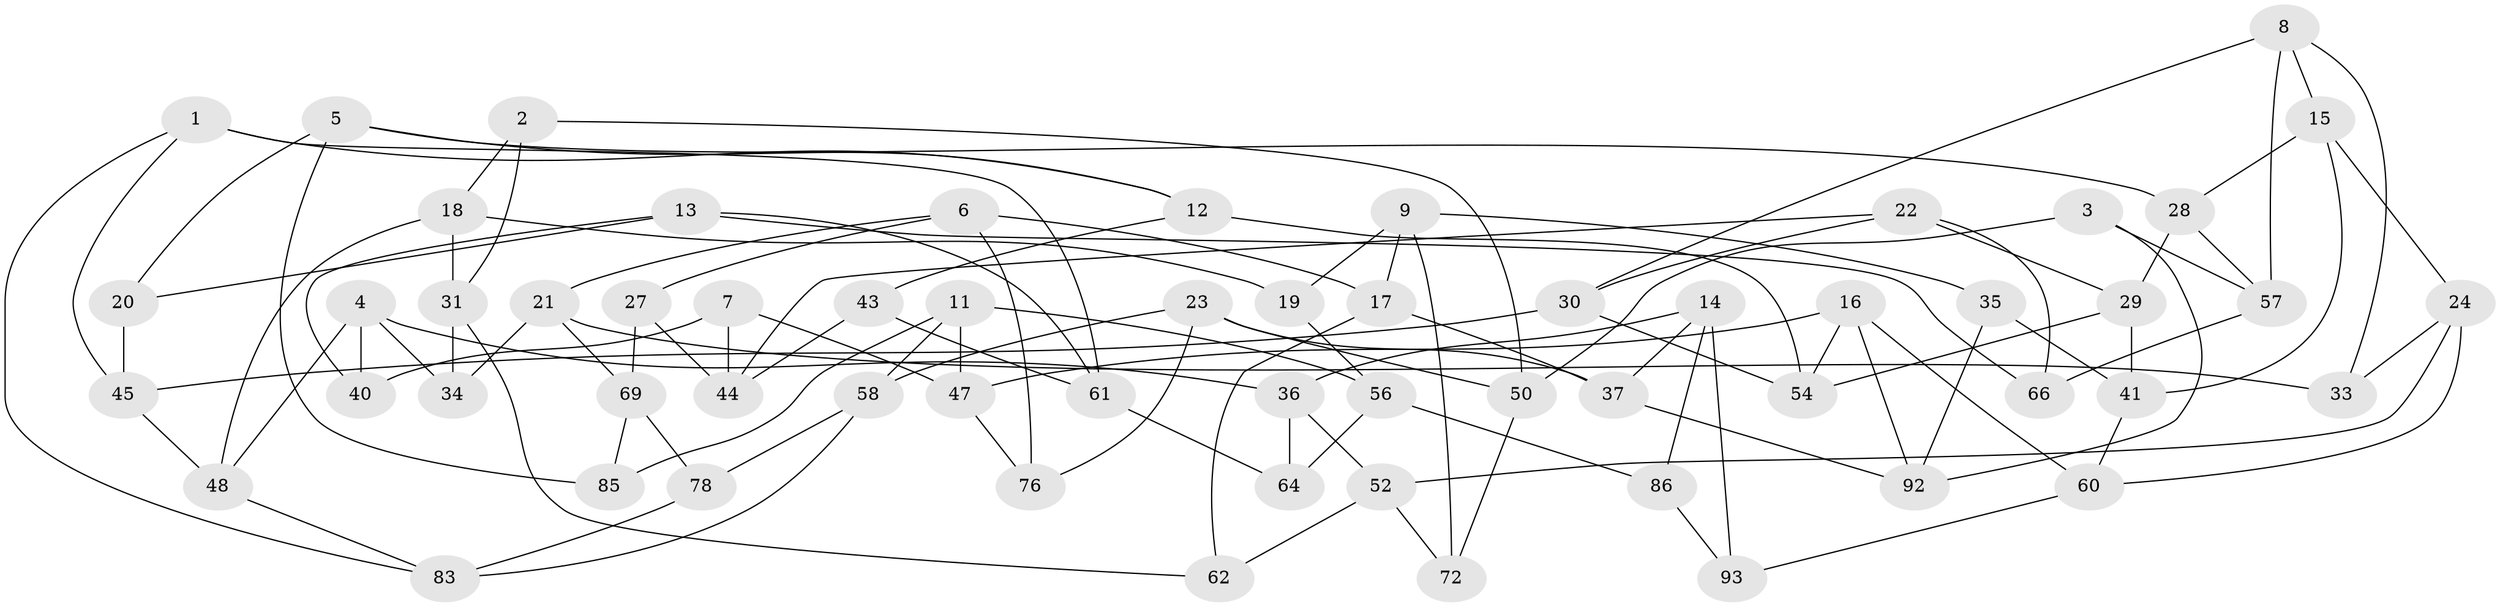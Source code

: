 // original degree distribution, {3: 1.0}
// Generated by graph-tools (version 1.1) at 2025/39/02/21/25 10:39:00]
// undirected, 60 vertices, 110 edges
graph export_dot {
graph [start="1"]
  node [color=gray90,style=filled];
  1 [super="+25"];
  2;
  3;
  4 [super="+87"];
  5 [super="+77"];
  6 [super="+38"];
  7;
  8 [super="+10"];
  9 [super="+26"];
  11 [super="+67"];
  12 [super="+42"];
  13 [super="+100"];
  14 [super="+71"];
  15 [super="+51"];
  16 [super="+81"];
  17 [super="+32"];
  18 [super="+84"];
  19;
  20;
  21 [super="+53"];
  22 [super="+90"];
  23 [super="+39"];
  24 [super="+79"];
  27;
  28 [super="+75"];
  29 [super="+97"];
  30 [super="+99"];
  31 [super="+65"];
  33;
  34;
  35;
  36 [super="+46"];
  37 [super="+68"];
  40;
  41 [super="+89"];
  43;
  44 [super="+73"];
  45 [super="+59"];
  47 [super="+49"];
  48 [super="+98"];
  50 [super="+91"];
  52 [super="+88"];
  54 [super="+55"];
  56 [super="+80"];
  57 [super="+63"];
  58 [super="+96"];
  60 [super="+82"];
  61 [super="+70"];
  62;
  64;
  66;
  69 [super="+74"];
  72;
  76;
  78;
  83 [super="+95"];
  85;
  86;
  92 [super="+94"];
  93;
  1 -- 12;
  1 -- 61;
  1 -- 83;
  1 -- 45;
  2 -- 50;
  2 -- 31;
  2 -- 18;
  3 -- 50;
  3 -- 57;
  3 -- 92;
  4 -- 34;
  4 -- 40;
  4 -- 48;
  4 -- 36;
  5 -- 85;
  5 -- 20;
  5 -- 12;
  5 -- 28;
  6 -- 27;
  6 -- 76;
  6 -- 17;
  6 -- 21;
  7 -- 40;
  7 -- 44;
  7 -- 47;
  8 -- 30;
  8 -- 33;
  8 -- 57;
  8 -- 15;
  9 -- 19;
  9 -- 35;
  9 -- 72;
  9 -- 17;
  11 -- 85;
  11 -- 47;
  11 -- 56;
  11 -- 58;
  12 -- 54;
  12 -- 43;
  13 -- 20;
  13 -- 66;
  13 -- 40;
  13 -- 61;
  14 -- 86;
  14 -- 36;
  14 -- 93;
  14 -- 37;
  15 -- 28;
  15 -- 24;
  15 -- 41;
  16 -- 60;
  16 -- 47;
  16 -- 92;
  16 -- 54;
  17 -- 37;
  17 -- 62;
  18 -- 31;
  18 -- 48;
  18 -- 19;
  19 -- 56;
  20 -- 45;
  21 -- 33;
  21 -- 34;
  21 -- 69;
  22 -- 66;
  22 -- 44;
  22 -- 29;
  22 -- 30;
  23 -- 58;
  23 -- 50;
  23 -- 76;
  23 -- 37;
  24 -- 33;
  24 -- 52;
  24 -- 60;
  27 -- 44;
  27 -- 69;
  28 -- 57;
  28 -- 29;
  29 -- 41;
  29 -- 54;
  30 -- 54;
  30 -- 45;
  31 -- 62;
  31 -- 34;
  35 -- 92;
  35 -- 41;
  36 -- 64;
  36 -- 52;
  37 -- 92;
  41 -- 60;
  43 -- 61;
  43 -- 44;
  45 -- 48;
  47 -- 76;
  48 -- 83;
  50 -- 72;
  52 -- 72;
  52 -- 62;
  56 -- 64;
  56 -- 86;
  57 -- 66;
  58 -- 83;
  58 -- 78;
  60 -- 93;
  61 -- 64;
  69 -- 78;
  69 -- 85;
  78 -- 83;
  86 -- 93;
}
